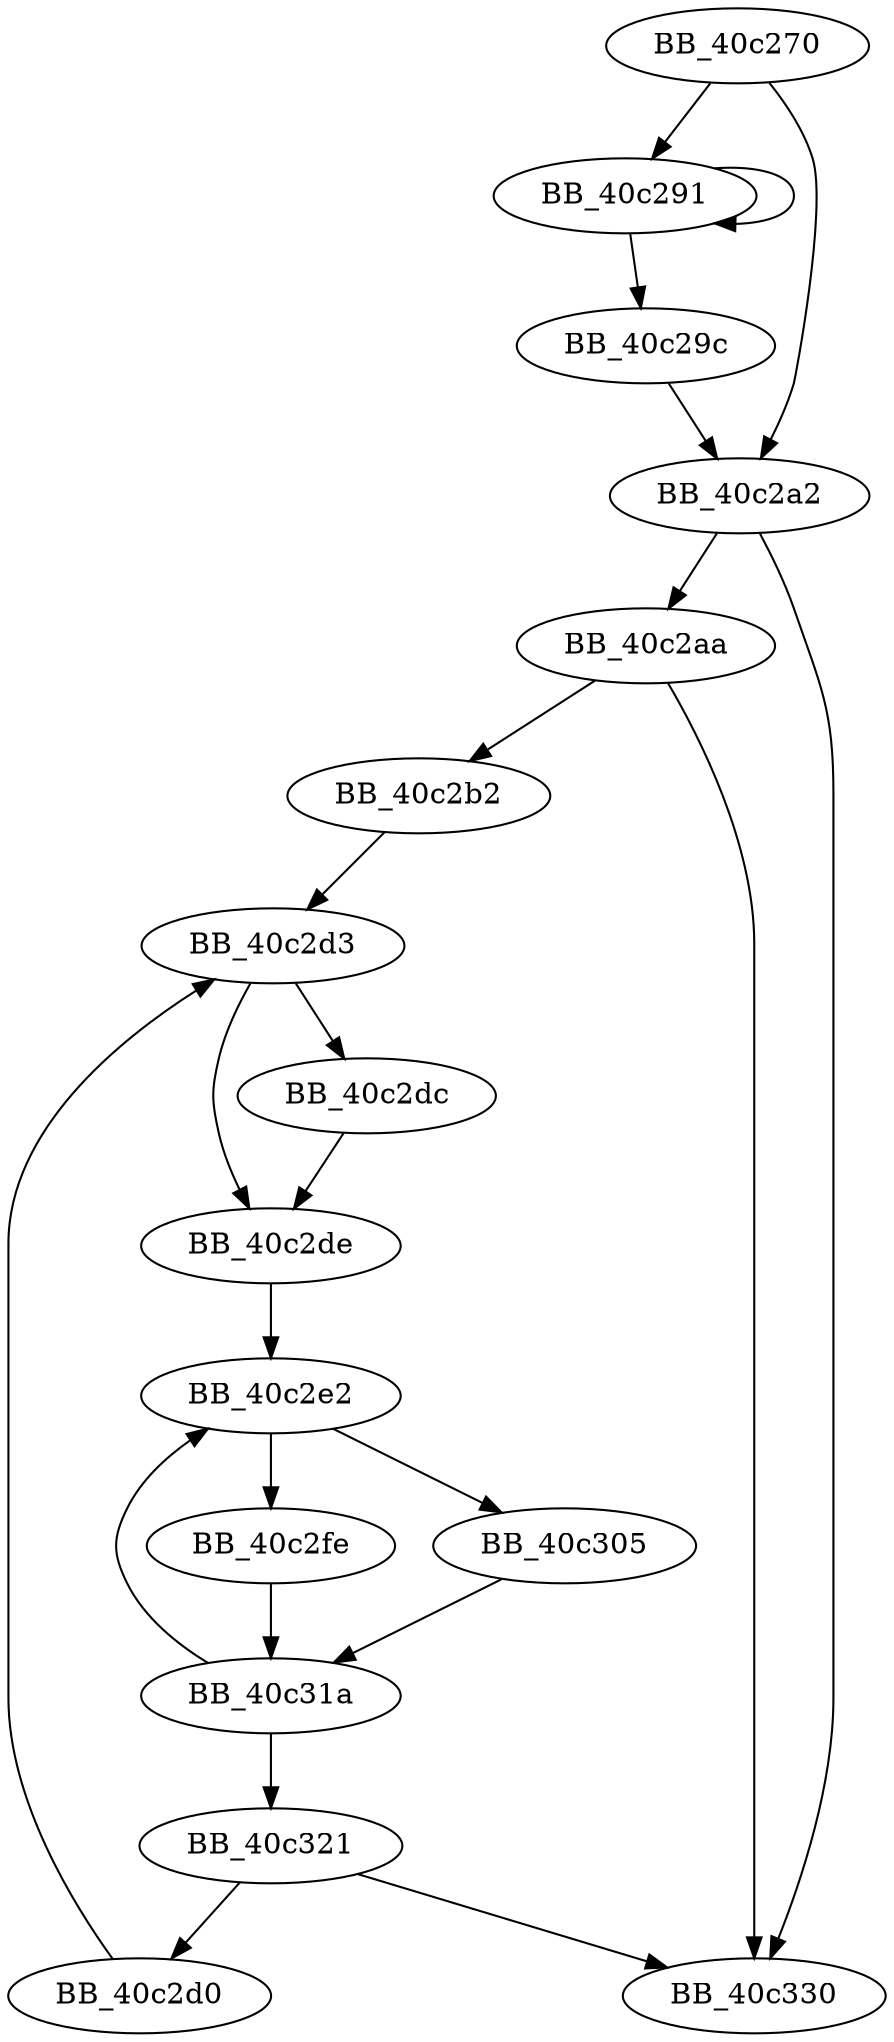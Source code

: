 DiGraph sub_40C270{
BB_40c270->BB_40c291
BB_40c270->BB_40c2a2
BB_40c291->BB_40c291
BB_40c291->BB_40c29c
BB_40c29c->BB_40c2a2
BB_40c2a2->BB_40c2aa
BB_40c2a2->BB_40c330
BB_40c2aa->BB_40c2b2
BB_40c2aa->BB_40c330
BB_40c2b2->BB_40c2d3
BB_40c2d0->BB_40c2d3
BB_40c2d3->BB_40c2dc
BB_40c2d3->BB_40c2de
BB_40c2dc->BB_40c2de
BB_40c2de->BB_40c2e2
BB_40c2e2->BB_40c2fe
BB_40c2e2->BB_40c305
BB_40c2fe->BB_40c31a
BB_40c305->BB_40c31a
BB_40c31a->BB_40c2e2
BB_40c31a->BB_40c321
BB_40c321->BB_40c2d0
BB_40c321->BB_40c330
}
